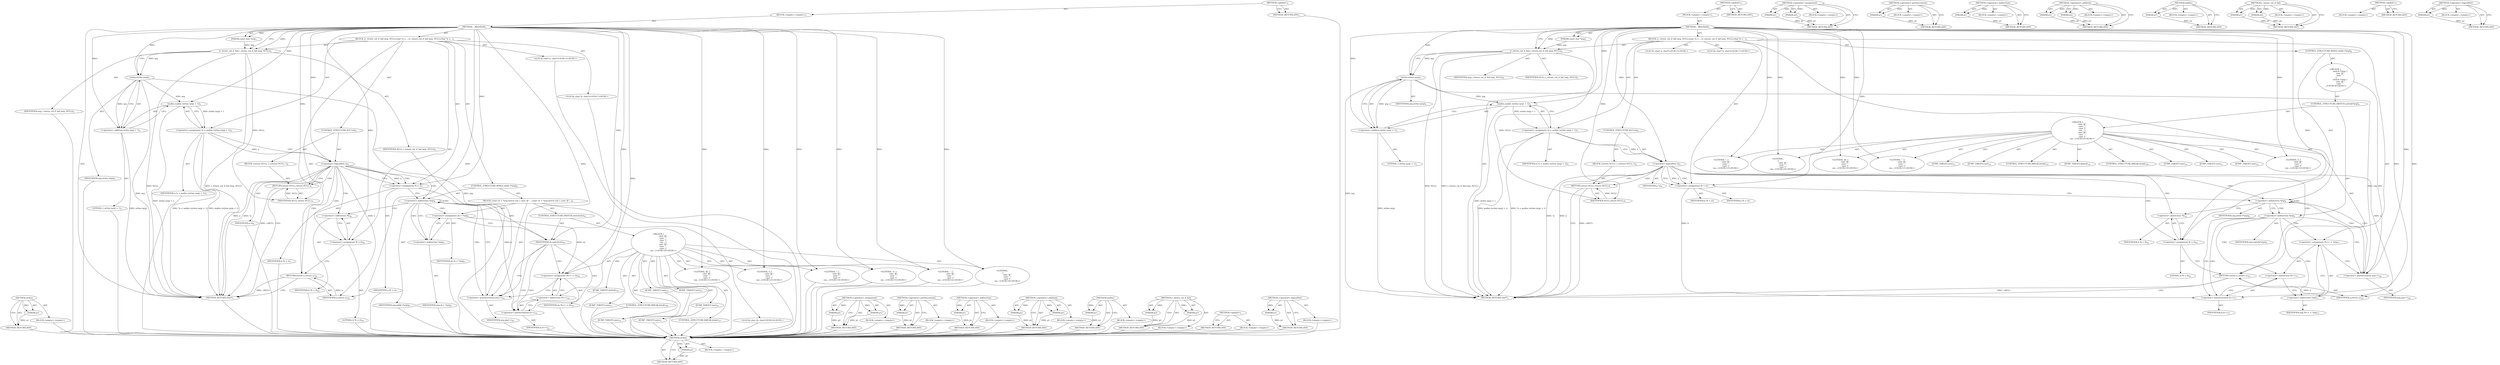 digraph "&lt;operator&gt;.logicalNot" {
vulnerable_107 [label=<(METHOD,strlen)>];
vulnerable_108 [label=<(PARAM,p1)>];
vulnerable_109 [label=<(BLOCK,&lt;empty&gt;,&lt;empty&gt;)>];
vulnerable_110 [label=<(METHOD_RETURN,ANY)>];
vulnerable_6 [label=<(METHOD,&lt;global&gt;)<SUB>1</SUB>>];
vulnerable_7 [label=<(BLOCK,&lt;empty&gt;,&lt;empty&gt;)<SUB>1</SUB>>];
vulnerable_8 [label=<(METHOD,__filterShell)<SUB>1</SUB>>];
vulnerable_9 [label=<(PARAM,const char *arg)<SUB>1</SUB>>];
vulnerable_10 [label=<(BLOCK,{
	r_return_val_if_fail (arg, NULL);
	char *a =...,{
	r_return_val_if_fail (arg, NULL);
	char *a =...)<SUB>1</SUB>>];
vulnerable_11 [label=<(r_return_val_if_fail,r_return_val_if_fail (arg, NULL))<SUB>2</SUB>>];
vulnerable_12 [label=<(IDENTIFIER,arg,r_return_val_if_fail (arg, NULL))<SUB>2</SUB>>];
vulnerable_13 [label=<(IDENTIFIER,NULL,r_return_val_if_fail (arg, NULL))<SUB>2</SUB>>];
vulnerable_14 [label="<(LOCAL,char* a: char*)<SUB>3</SUB>>"];
vulnerable_15 [label=<(&lt;operator&gt;.assignment,*a = malloc (strlen (arg) + 1))<SUB>3</SUB>>];
vulnerable_16 [label=<(IDENTIFIER,a,*a = malloc (strlen (arg) + 1))<SUB>3</SUB>>];
vulnerable_17 [label=<(malloc,malloc (strlen (arg) + 1))<SUB>3</SUB>>];
vulnerable_18 [label=<(&lt;operator&gt;.addition,strlen (arg) + 1)<SUB>3</SUB>>];
vulnerable_19 [label=<(strlen,strlen (arg))<SUB>3</SUB>>];
vulnerable_20 [label=<(IDENTIFIER,arg,strlen (arg))<SUB>3</SUB>>];
vulnerable_21 [label=<(LITERAL,1,strlen (arg) + 1)<SUB>3</SUB>>];
vulnerable_22 [label=<(CONTROL_STRUCTURE,IF,if (!a))<SUB>4</SUB>>];
vulnerable_23 [label=<(&lt;operator&gt;.logicalNot,!a)<SUB>4</SUB>>];
vulnerable_24 [label=<(IDENTIFIER,a,!a)<SUB>4</SUB>>];
vulnerable_25 [label=<(BLOCK,{
		return NULL;
 	},{
		return NULL;
 	})<SUB>4</SUB>>];
vulnerable_26 [label=<(RETURN,return NULL;,return NULL;)<SUB>5</SUB>>];
vulnerable_27 [label=<(IDENTIFIER,NULL,return NULL;)<SUB>5</SUB>>];
vulnerable_28 [label="<(LOCAL,char* b: char*)<SUB>7</SUB>>"];
vulnerable_29 [label=<(&lt;operator&gt;.assignment,*b = a)<SUB>7</SUB>>];
vulnerable_30 [label=<(IDENTIFIER,b,*b = a)<SUB>7</SUB>>];
vulnerable_31 [label=<(IDENTIFIER,a,*b = a)<SUB>7</SUB>>];
vulnerable_32 [label=<(CONTROL_STRUCTURE,WHILE,while (*arg))<SUB>8</SUB>>];
vulnerable_33 [label=<(&lt;operator&gt;.indirection,*arg)<SUB>8</SUB>>];
vulnerable_34 [label=<(IDENTIFIER,arg,while (*arg))<SUB>8</SUB>>];
vulnerable_35 [label="<(BLOCK,{
		switch (*arg) {
 		case '@':
 		case '`':
 ...,{
		switch (*arg) {
 		case '@':
 		case '`':
 ...)<SUB>8</SUB>>"];
vulnerable_36 [label=<(CONTROL_STRUCTURE,SWITCH,switch(*arg))<SUB>9</SUB>>];
vulnerable_37 [label=<(&lt;operator&gt;.indirection,*arg)<SUB>9</SUB>>];
vulnerable_38 [label=<(IDENTIFIER,arg,switch(*arg))<SUB>9</SUB>>];
vulnerable_39 [label="<(BLOCK,{
 		case '@':
 		case '`':
 		case '|':
 		cas...,{
 		case '@':
 		case '`':
 		case '|':
 		cas...)<SUB>9</SUB>>"];
vulnerable_40 [label=<(JUMP_TARGET,case)<SUB>10</SUB>>];
vulnerable_41 [label="<(LITERAL,'@',{
 		case '@':
 		case '`':
 		case '|':
 		cas...)<SUB>10</SUB>>"];
vulnerable_42 [label=<(JUMP_TARGET,case)<SUB>11</SUB>>];
vulnerable_43 [label="<(LITERAL,'`',{
 		case '@':
 		case '`':
 		case '|':
 		cas...)<SUB>11</SUB>>"];
vulnerable_44 [label=<(JUMP_TARGET,case)<SUB>12</SUB>>];
vulnerable_45 [label="<(LITERAL,'|',{
 		case '@':
 		case '`':
 		case '|':
 		cas...)<SUB>12</SUB>>"];
vulnerable_46 [label=<(JUMP_TARGET,case)<SUB>13</SUB>>];
vulnerable_47 [label="<(LITERAL,';',{
 		case '@':
 		case '`':
 		case '|':
 		cas...)<SUB>13</SUB>>"];
vulnerable_48 [label=<(JUMP_TARGET,case)<SUB>14</SUB>>];
vulnerable_49 [label="<(LITERAL,'\n',{
 		case '@':
 		case '`':
 		case '|':
 		cas...)<SUB>14</SUB>>"];
vulnerable_50 [label=<(CONTROL_STRUCTURE,BREAK,break;)<SUB>15</SUB>>];
vulnerable_51 [label=<(JUMP_TARGET,default)<SUB>16</SUB>>];
vulnerable_52 [label=<(&lt;operator&gt;.assignment,*b++ = *arg)<SUB>17</SUB>>];
vulnerable_53 [label=<(&lt;operator&gt;.indirection,*b++)<SUB>17</SUB>>];
vulnerable_54 [label=<(&lt;operator&gt;.postIncrement,b++)<SUB>17</SUB>>];
vulnerable_55 [label=<(IDENTIFIER,b,b++)<SUB>17</SUB>>];
vulnerable_56 [label=<(&lt;operator&gt;.indirection,*arg)<SUB>17</SUB>>];
vulnerable_57 [label=<(IDENTIFIER,arg,*b++ = *arg)<SUB>17</SUB>>];
vulnerable_58 [label=<(CONTROL_STRUCTURE,BREAK,break;)<SUB>18</SUB>>];
vulnerable_59 [label=<(&lt;operator&gt;.postIncrement,arg++)<SUB>20</SUB>>];
vulnerable_60 [label=<(IDENTIFIER,arg,arg++)<SUB>20</SUB>>];
vulnerable_61 [label=<(&lt;operator&gt;.assignment,*b = 0)<SUB>22</SUB>>];
vulnerable_62 [label=<(&lt;operator&gt;.indirection,*b)<SUB>22</SUB>>];
vulnerable_63 [label=<(IDENTIFIER,b,*b = 0)<SUB>22</SUB>>];
vulnerable_64 [label=<(LITERAL,0,*b = 0)<SUB>22</SUB>>];
vulnerable_65 [label=<(RETURN,return a;,return a;)<SUB>23</SUB>>];
vulnerable_66 [label=<(IDENTIFIER,a,return a;)<SUB>23</SUB>>];
vulnerable_67 [label=<(METHOD_RETURN,char*)<SUB>1</SUB>>];
vulnerable_69 [label=<(METHOD_RETURN,ANY)<SUB>1</SUB>>];
vulnerable_93 [label=<(METHOD,&lt;operator&gt;.assignment)>];
vulnerable_94 [label=<(PARAM,p1)>];
vulnerable_95 [label=<(PARAM,p2)>];
vulnerable_96 [label=<(BLOCK,&lt;empty&gt;,&lt;empty&gt;)>];
vulnerable_97 [label=<(METHOD_RETURN,ANY)>];
vulnerable_119 [label=<(METHOD,&lt;operator&gt;.postIncrement)>];
vulnerable_120 [label=<(PARAM,p1)>];
vulnerable_121 [label=<(BLOCK,&lt;empty&gt;,&lt;empty&gt;)>];
vulnerable_122 [label=<(METHOD_RETURN,ANY)>];
vulnerable_115 [label=<(METHOD,&lt;operator&gt;.indirection)>];
vulnerable_116 [label=<(PARAM,p1)>];
vulnerable_117 [label=<(BLOCK,&lt;empty&gt;,&lt;empty&gt;)>];
vulnerable_118 [label=<(METHOD_RETURN,ANY)>];
vulnerable_102 [label=<(METHOD,&lt;operator&gt;.addition)>];
vulnerable_103 [label=<(PARAM,p1)>];
vulnerable_104 [label=<(PARAM,p2)>];
vulnerable_105 [label=<(BLOCK,&lt;empty&gt;,&lt;empty&gt;)>];
vulnerable_106 [label=<(METHOD_RETURN,ANY)>];
vulnerable_98 [label=<(METHOD,malloc)>];
vulnerable_99 [label=<(PARAM,p1)>];
vulnerable_100 [label=<(BLOCK,&lt;empty&gt;,&lt;empty&gt;)>];
vulnerable_101 [label=<(METHOD_RETURN,ANY)>];
vulnerable_88 [label=<(METHOD,r_return_val_if_fail)>];
vulnerable_89 [label=<(PARAM,p1)>];
vulnerable_90 [label=<(PARAM,p2)>];
vulnerable_91 [label=<(BLOCK,&lt;empty&gt;,&lt;empty&gt;)>];
vulnerable_92 [label=<(METHOD_RETURN,ANY)>];
vulnerable_82 [label=<(METHOD,&lt;global&gt;)<SUB>1</SUB>>];
vulnerable_83 [label=<(BLOCK,&lt;empty&gt;,&lt;empty&gt;)>];
vulnerable_84 [label=<(METHOD_RETURN,ANY)>];
vulnerable_111 [label=<(METHOD,&lt;operator&gt;.logicalNot)>];
vulnerable_112 [label=<(PARAM,p1)>];
vulnerable_113 [label=<(BLOCK,&lt;empty&gt;,&lt;empty&gt;)>];
vulnerable_114 [label=<(METHOD_RETURN,ANY)>];
fixed_112 [label=<(METHOD,strlen)>];
fixed_113 [label=<(PARAM,p1)>];
fixed_114 [label=<(BLOCK,&lt;empty&gt;,&lt;empty&gt;)>];
fixed_115 [label=<(METHOD_RETURN,ANY)>];
fixed_6 [label=<(METHOD,&lt;global&gt;)<SUB>1</SUB>>];
fixed_7 [label=<(BLOCK,&lt;empty&gt;,&lt;empty&gt;)<SUB>1</SUB>>];
fixed_8 [label=<(METHOD,__filterShell)<SUB>1</SUB>>];
fixed_9 [label=<(PARAM,const char *arg)<SUB>1</SUB>>];
fixed_10 [label=<(BLOCK,{
	r_return_val_if_fail (arg, NULL);
	char *a =...,{
	r_return_val_if_fail (arg, NULL);
	char *a =...)<SUB>1</SUB>>];
fixed_11 [label=<(r_return_val_if_fail,r_return_val_if_fail (arg, NULL))<SUB>2</SUB>>];
fixed_12 [label=<(IDENTIFIER,arg,r_return_val_if_fail (arg, NULL))<SUB>2</SUB>>];
fixed_13 [label=<(IDENTIFIER,NULL,r_return_val_if_fail (arg, NULL))<SUB>2</SUB>>];
fixed_14 [label="<(LOCAL,char* a: char*)<SUB>3</SUB>>"];
fixed_15 [label=<(&lt;operator&gt;.assignment,*a = malloc (strlen (arg) + 1))<SUB>3</SUB>>];
fixed_16 [label=<(IDENTIFIER,a,*a = malloc (strlen (arg) + 1))<SUB>3</SUB>>];
fixed_17 [label=<(malloc,malloc (strlen (arg) + 1))<SUB>3</SUB>>];
fixed_18 [label=<(&lt;operator&gt;.addition,strlen (arg) + 1)<SUB>3</SUB>>];
fixed_19 [label=<(strlen,strlen (arg))<SUB>3</SUB>>];
fixed_20 [label=<(IDENTIFIER,arg,strlen (arg))<SUB>3</SUB>>];
fixed_21 [label=<(LITERAL,1,strlen (arg) + 1)<SUB>3</SUB>>];
fixed_22 [label=<(CONTROL_STRUCTURE,IF,if (!a))<SUB>4</SUB>>];
fixed_23 [label=<(&lt;operator&gt;.logicalNot,!a)<SUB>4</SUB>>];
fixed_24 [label=<(IDENTIFIER,a,!a)<SUB>4</SUB>>];
fixed_25 [label=<(BLOCK,{
		return NULL;
 	},{
		return NULL;
 	})<SUB>4</SUB>>];
fixed_26 [label=<(RETURN,return NULL;,return NULL;)<SUB>5</SUB>>];
fixed_27 [label=<(IDENTIFIER,NULL,return NULL;)<SUB>5</SUB>>];
fixed_28 [label="<(LOCAL,char* b: char*)<SUB>7</SUB>>"];
fixed_29 [label=<(&lt;operator&gt;.assignment,*b = a)<SUB>7</SUB>>];
fixed_30 [label=<(IDENTIFIER,b,*b = a)<SUB>7</SUB>>];
fixed_31 [label=<(IDENTIFIER,a,*b = a)<SUB>7</SUB>>];
fixed_32 [label=<(CONTROL_STRUCTURE,WHILE,while (*arg))<SUB>8</SUB>>];
fixed_33 [label=<(&lt;operator&gt;.indirection,*arg)<SUB>8</SUB>>];
fixed_34 [label=<(IDENTIFIER,arg,while (*arg))<SUB>8</SUB>>];
fixed_35 [label=<(BLOCK,{
		char ch = *arg;
		switch (ch) {
 		case '@'...,{
		char ch = *arg;
		switch (ch) {
 		case '@'...)<SUB>8</SUB>>];
fixed_36 [label="<(LOCAL,char ch: char)<SUB>9</SUB>>"];
fixed_37 [label=<(&lt;operator&gt;.assignment,ch = *arg)<SUB>9</SUB>>];
fixed_38 [label=<(IDENTIFIER,ch,ch = *arg)<SUB>9</SUB>>];
fixed_39 [label=<(&lt;operator&gt;.indirection,*arg)<SUB>9</SUB>>];
fixed_40 [label=<(IDENTIFIER,arg,ch = *arg)<SUB>9</SUB>>];
fixed_41 [label=<(CONTROL_STRUCTURE,SWITCH,switch(ch))<SUB>10</SUB>>];
fixed_42 [label=<(IDENTIFIER,ch,switch(ch))<SUB>10</SUB>>];
fixed_43 [label="<(BLOCK,{
 		case '@':
 		case '`':
 		case '|':
 		cas...,{
 		case '@':
 		case '`':
 		case '|':
 		cas...)<SUB>10</SUB>>"];
fixed_44 [label=<(JUMP_TARGET,case)<SUB>11</SUB>>];
fixed_45 [label="<(LITERAL,'@',{
 		case '@':
 		case '`':
 		case '|':
 		cas...)<SUB>11</SUB>>"];
fixed_46 [label=<(JUMP_TARGET,case)<SUB>12</SUB>>];
fixed_47 [label="<(LITERAL,'`',{
 		case '@':
 		case '`':
 		case '|':
 		cas...)<SUB>12</SUB>>"];
fixed_48 [label=<(JUMP_TARGET,case)<SUB>13</SUB>>];
fixed_49 [label="<(LITERAL,'|',{
 		case '@':
 		case '`':
 		case '|':
 		cas...)<SUB>13</SUB>>"];
fixed_50 [label=<(JUMP_TARGET,case)<SUB>14</SUB>>];
fixed_51 [label="<(LITERAL,';',{
 		case '@':
 		case '`':
 		case '|':
 		cas...)<SUB>14</SUB>>"];
fixed_52 [label=<(JUMP_TARGET,case)<SUB>15</SUB>>];
fixed_53 [label="<(LITERAL,'=',{
 		case '@':
 		case '`':
 		case '|':
 		cas...)<SUB>15</SUB>>"];
fixed_54 [label=<(JUMP_TARGET,case)<SUB>16</SUB>>];
fixed_55 [label="<(LITERAL,'\n',{
 		case '@':
 		case '`':
 		case '|':
 		cas...)<SUB>16</SUB>>"];
fixed_56 [label=<(CONTROL_STRUCTURE,BREAK,break;)<SUB>17</SUB>>];
fixed_57 [label=<(JUMP_TARGET,default)<SUB>18</SUB>>];
fixed_58 [label=<(&lt;operator&gt;.assignment,*b++ = ch)<SUB>19</SUB>>];
fixed_59 [label=<(&lt;operator&gt;.indirection,*b++)<SUB>19</SUB>>];
fixed_60 [label=<(&lt;operator&gt;.postIncrement,b++)<SUB>19</SUB>>];
fixed_61 [label=<(IDENTIFIER,b,b++)<SUB>19</SUB>>];
fixed_62 [label=<(IDENTIFIER,ch,*b++ = ch)<SUB>19</SUB>>];
fixed_63 [label=<(CONTROL_STRUCTURE,BREAK,break;)<SUB>20</SUB>>];
fixed_64 [label=<(&lt;operator&gt;.postIncrement,arg++)<SUB>22</SUB>>];
fixed_65 [label=<(IDENTIFIER,arg,arg++)<SUB>22</SUB>>];
fixed_66 [label=<(&lt;operator&gt;.assignment,*b = 0)<SUB>24</SUB>>];
fixed_67 [label=<(&lt;operator&gt;.indirection,*b)<SUB>24</SUB>>];
fixed_68 [label=<(IDENTIFIER,b,*b = 0)<SUB>24</SUB>>];
fixed_69 [label=<(LITERAL,0,*b = 0)<SUB>24</SUB>>];
fixed_70 [label=<(RETURN,return a;,return a;)<SUB>25</SUB>>];
fixed_71 [label=<(IDENTIFIER,a,return a;)<SUB>25</SUB>>];
fixed_72 [label=<(METHOD_RETURN,char*)<SUB>1</SUB>>];
fixed_74 [label=<(METHOD_RETURN,ANY)<SUB>1</SUB>>];
fixed_98 [label=<(METHOD,&lt;operator&gt;.assignment)>];
fixed_99 [label=<(PARAM,p1)>];
fixed_100 [label=<(PARAM,p2)>];
fixed_101 [label=<(BLOCK,&lt;empty&gt;,&lt;empty&gt;)>];
fixed_102 [label=<(METHOD_RETURN,ANY)>];
fixed_124 [label=<(METHOD,&lt;operator&gt;.postIncrement)>];
fixed_125 [label=<(PARAM,p1)>];
fixed_126 [label=<(BLOCK,&lt;empty&gt;,&lt;empty&gt;)>];
fixed_127 [label=<(METHOD_RETURN,ANY)>];
fixed_120 [label=<(METHOD,&lt;operator&gt;.indirection)>];
fixed_121 [label=<(PARAM,p1)>];
fixed_122 [label=<(BLOCK,&lt;empty&gt;,&lt;empty&gt;)>];
fixed_123 [label=<(METHOD_RETURN,ANY)>];
fixed_107 [label=<(METHOD,&lt;operator&gt;.addition)>];
fixed_108 [label=<(PARAM,p1)>];
fixed_109 [label=<(PARAM,p2)>];
fixed_110 [label=<(BLOCK,&lt;empty&gt;,&lt;empty&gt;)>];
fixed_111 [label=<(METHOD_RETURN,ANY)>];
fixed_103 [label=<(METHOD,malloc)>];
fixed_104 [label=<(PARAM,p1)>];
fixed_105 [label=<(BLOCK,&lt;empty&gt;,&lt;empty&gt;)>];
fixed_106 [label=<(METHOD_RETURN,ANY)>];
fixed_93 [label=<(METHOD,r_return_val_if_fail)>];
fixed_94 [label=<(PARAM,p1)>];
fixed_95 [label=<(PARAM,p2)>];
fixed_96 [label=<(BLOCK,&lt;empty&gt;,&lt;empty&gt;)>];
fixed_97 [label=<(METHOD_RETURN,ANY)>];
fixed_87 [label=<(METHOD,&lt;global&gt;)<SUB>1</SUB>>];
fixed_88 [label=<(BLOCK,&lt;empty&gt;,&lt;empty&gt;)>];
fixed_89 [label=<(METHOD_RETURN,ANY)>];
fixed_116 [label=<(METHOD,&lt;operator&gt;.logicalNot)>];
fixed_117 [label=<(PARAM,p1)>];
fixed_118 [label=<(BLOCK,&lt;empty&gt;,&lt;empty&gt;)>];
fixed_119 [label=<(METHOD_RETURN,ANY)>];
vulnerable_107 -> vulnerable_108  [key=0, label="AST: "];
vulnerable_107 -> vulnerable_108  [key=1, label="DDG: "];
vulnerable_107 -> vulnerable_109  [key=0, label="AST: "];
vulnerable_107 -> vulnerable_110  [key=0, label="AST: "];
vulnerable_107 -> vulnerable_110  [key=1, label="CFG: "];
vulnerable_108 -> vulnerable_110  [key=0, label="DDG: p1"];
vulnerable_6 -> vulnerable_7  [key=0, label="AST: "];
vulnerable_6 -> vulnerable_69  [key=0, label="AST: "];
vulnerable_6 -> vulnerable_69  [key=1, label="CFG: "];
vulnerable_7 -> vulnerable_8  [key=0, label="AST: "];
vulnerable_8 -> vulnerable_9  [key=0, label="AST: "];
vulnerable_8 -> vulnerable_9  [key=1, label="DDG: "];
vulnerable_8 -> vulnerable_10  [key=0, label="AST: "];
vulnerable_8 -> vulnerable_67  [key=0, label="AST: "];
vulnerable_8 -> vulnerable_11  [key=0, label="CFG: "];
vulnerable_8 -> vulnerable_11  [key=1, label="DDG: "];
vulnerable_8 -> vulnerable_29  [key=0, label="DDG: "];
vulnerable_8 -> vulnerable_61  [key=0, label="DDG: "];
vulnerable_8 -> vulnerable_66  [key=0, label="DDG: "];
vulnerable_8 -> vulnerable_17  [key=0, label="DDG: "];
vulnerable_8 -> vulnerable_23  [key=0, label="DDG: "];
vulnerable_8 -> vulnerable_18  [key=0, label="DDG: "];
vulnerable_8 -> vulnerable_27  [key=0, label="DDG: "];
vulnerable_8 -> vulnerable_59  [key=0, label="DDG: "];
vulnerable_8 -> vulnerable_19  [key=0, label="DDG: "];
vulnerable_8 -> vulnerable_41  [key=0, label="DDG: "];
vulnerable_8 -> vulnerable_43  [key=0, label="DDG: "];
vulnerable_8 -> vulnerable_45  [key=0, label="DDG: "];
vulnerable_8 -> vulnerable_47  [key=0, label="DDG: "];
vulnerable_8 -> vulnerable_49  [key=0, label="DDG: "];
vulnerable_8 -> vulnerable_54  [key=0, label="DDG: "];
vulnerable_9 -> vulnerable_11  [key=0, label="DDG: arg"];
vulnerable_10 -> vulnerable_11  [key=0, label="AST: "];
vulnerable_10 -> vulnerable_14  [key=0, label="AST: "];
vulnerable_10 -> vulnerable_15  [key=0, label="AST: "];
vulnerable_10 -> vulnerable_22  [key=0, label="AST: "];
vulnerable_10 -> vulnerable_28  [key=0, label="AST: "];
vulnerable_10 -> vulnerable_29  [key=0, label="AST: "];
vulnerable_10 -> vulnerable_32  [key=0, label="AST: "];
vulnerable_10 -> vulnerable_61  [key=0, label="AST: "];
vulnerable_10 -> vulnerable_65  [key=0, label="AST: "];
vulnerable_11 -> vulnerable_12  [key=0, label="AST: "];
vulnerable_11 -> vulnerable_13  [key=0, label="AST: "];
vulnerable_11 -> vulnerable_19  [key=0, label="CFG: "];
vulnerable_11 -> vulnerable_19  [key=1, label="DDG: arg"];
vulnerable_11 -> vulnerable_67  [key=0, label="DDG: NULL"];
vulnerable_11 -> vulnerable_67  [key=1, label="DDG: r_return_val_if_fail (arg, NULL)"];
vulnerable_11 -> vulnerable_27  [key=0, label="DDG: NULL"];
vulnerable_15 -> vulnerable_16  [key=0, label="AST: "];
vulnerable_15 -> vulnerable_17  [key=0, label="AST: "];
vulnerable_15 -> vulnerable_23  [key=0, label="CFG: "];
vulnerable_15 -> vulnerable_23  [key=1, label="DDG: a"];
vulnerable_15 -> vulnerable_67  [key=0, label="DDG: malloc (strlen (arg) + 1)"];
vulnerable_15 -> vulnerable_67  [key=1, label="DDG: *a = malloc (strlen (arg) + 1)"];
vulnerable_17 -> vulnerable_18  [key=0, label="AST: "];
vulnerable_17 -> vulnerable_15  [key=0, label="CFG: "];
vulnerable_17 -> vulnerable_15  [key=1, label="DDG: strlen (arg) + 1"];
vulnerable_17 -> vulnerable_67  [key=0, label="DDG: strlen (arg) + 1"];
vulnerable_18 -> vulnerable_19  [key=0, label="AST: "];
vulnerable_18 -> vulnerable_21  [key=0, label="AST: "];
vulnerable_18 -> vulnerable_17  [key=0, label="CFG: "];
vulnerable_18 -> vulnerable_67  [key=0, label="DDG: strlen (arg)"];
vulnerable_19 -> vulnerable_20  [key=0, label="AST: "];
vulnerable_19 -> vulnerable_18  [key=0, label="CFG: "];
vulnerable_19 -> vulnerable_18  [key=1, label="DDG: arg"];
vulnerable_19 -> vulnerable_67  [key=0, label="DDG: arg"];
vulnerable_19 -> vulnerable_17  [key=0, label="DDG: arg"];
vulnerable_19 -> vulnerable_59  [key=0, label="DDG: arg"];
vulnerable_22 -> vulnerable_23  [key=0, label="AST: "];
vulnerable_22 -> vulnerable_25  [key=0, label="AST: "];
vulnerable_23 -> vulnerable_24  [key=0, label="AST: "];
vulnerable_23 -> vulnerable_26  [key=0, label="CFG: "];
vulnerable_23 -> vulnerable_26  [key=1, label="CDG: "];
vulnerable_23 -> vulnerable_29  [key=0, label="CFG: "];
vulnerable_23 -> vulnerable_29  [key=1, label="DDG: a"];
vulnerable_23 -> vulnerable_29  [key=2, label="CDG: "];
vulnerable_23 -> vulnerable_67  [key=0, label="DDG: a"];
vulnerable_23 -> vulnerable_67  [key=1, label="DDG: !a"];
vulnerable_23 -> vulnerable_66  [key=0, label="DDG: a"];
vulnerable_23 -> vulnerable_33  [key=0, label="CDG: "];
vulnerable_23 -> vulnerable_61  [key=0, label="CDG: "];
vulnerable_23 -> vulnerable_65  [key=0, label="CDG: "];
vulnerable_23 -> vulnerable_62  [key=0, label="CDG: "];
vulnerable_25 -> vulnerable_26  [key=0, label="AST: "];
vulnerable_26 -> vulnerable_27  [key=0, label="AST: "];
vulnerable_26 -> vulnerable_67  [key=0, label="CFG: "];
vulnerable_26 -> vulnerable_67  [key=1, label="DDG: &lt;RET&gt;"];
vulnerable_27 -> vulnerable_26  [key=0, label="DDG: NULL"];
vulnerable_29 -> vulnerable_30  [key=0, label="AST: "];
vulnerable_29 -> vulnerable_31  [key=0, label="AST: "];
vulnerable_29 -> vulnerable_33  [key=0, label="CFG: "];
vulnerable_29 -> vulnerable_54  [key=0, label="DDG: b"];
vulnerable_32 -> vulnerable_33  [key=0, label="AST: "];
vulnerable_32 -> vulnerable_35  [key=0, label="AST: "];
vulnerable_33 -> vulnerable_34  [key=0, label="AST: "];
vulnerable_33 -> vulnerable_37  [key=0, label="CFG: "];
vulnerable_33 -> vulnerable_37  [key=1, label="CDG: "];
vulnerable_33 -> vulnerable_62  [key=0, label="CFG: "];
vulnerable_33 -> vulnerable_33  [key=0, label="CDG: "];
vulnerable_33 -> vulnerable_59  [key=0, label="CDG: "];
vulnerable_35 -> vulnerable_36  [key=0, label="AST: "];
vulnerable_35 -> vulnerable_59  [key=0, label="AST: "];
vulnerable_36 -> vulnerable_37  [key=0, label="AST: "];
vulnerable_36 -> vulnerable_39  [key=0, label="AST: "];
vulnerable_37 -> vulnerable_38  [key=0, label="AST: "];
vulnerable_37 -> vulnerable_59  [key=0, label="CFG: "];
vulnerable_37 -> vulnerable_54  [key=0, label="CFG: "];
vulnerable_37 -> vulnerable_54  [key=1, label="CDG: "];
vulnerable_37 -> vulnerable_52  [key=0, label="CDG: "];
vulnerable_37 -> vulnerable_53  [key=0, label="CDG: "];
vulnerable_37 -> vulnerable_56  [key=0, label="CDG: "];
vulnerable_39 -> vulnerable_40  [key=0, label="AST: "];
vulnerable_39 -> vulnerable_41  [key=0, label="AST: "];
vulnerable_39 -> vulnerable_42  [key=0, label="AST: "];
vulnerable_39 -> vulnerable_43  [key=0, label="AST: "];
vulnerable_39 -> vulnerable_44  [key=0, label="AST: "];
vulnerable_39 -> vulnerable_45  [key=0, label="AST: "];
vulnerable_39 -> vulnerable_46  [key=0, label="AST: "];
vulnerable_39 -> vulnerable_47  [key=0, label="AST: "];
vulnerable_39 -> vulnerable_48  [key=0, label="AST: "];
vulnerable_39 -> vulnerable_49  [key=0, label="AST: "];
vulnerable_39 -> vulnerable_50  [key=0, label="AST: "];
vulnerable_39 -> vulnerable_51  [key=0, label="AST: "];
vulnerable_39 -> vulnerable_52  [key=0, label="AST: "];
vulnerable_39 -> vulnerable_58  [key=0, label="AST: "];
vulnerable_52 -> vulnerable_53  [key=0, label="AST: "];
vulnerable_52 -> vulnerable_56  [key=0, label="AST: "];
vulnerable_52 -> vulnerable_59  [key=0, label="CFG: "];
vulnerable_53 -> vulnerable_54  [key=0, label="AST: "];
vulnerable_53 -> vulnerable_56  [key=0, label="CFG: "];
vulnerable_54 -> vulnerable_55  [key=0, label="AST: "];
vulnerable_54 -> vulnerable_53  [key=0, label="CFG: "];
vulnerable_56 -> vulnerable_57  [key=0, label="AST: "];
vulnerable_56 -> vulnerable_52  [key=0, label="CFG: "];
vulnerable_59 -> vulnerable_60  [key=0, label="AST: "];
vulnerable_59 -> vulnerable_33  [key=0, label="CFG: "];
vulnerable_61 -> vulnerable_62  [key=0, label="AST: "];
vulnerable_61 -> vulnerable_64  [key=0, label="AST: "];
vulnerable_61 -> vulnerable_65  [key=0, label="CFG: "];
vulnerable_62 -> vulnerable_63  [key=0, label="AST: "];
vulnerable_62 -> vulnerable_61  [key=0, label="CFG: "];
vulnerable_65 -> vulnerable_66  [key=0, label="AST: "];
vulnerable_65 -> vulnerable_67  [key=0, label="CFG: "];
vulnerable_65 -> vulnerable_67  [key=1, label="DDG: &lt;RET&gt;"];
vulnerable_66 -> vulnerable_65  [key=0, label="DDG: a"];
vulnerable_93 -> vulnerable_94  [key=0, label="AST: "];
vulnerable_93 -> vulnerable_94  [key=1, label="DDG: "];
vulnerable_93 -> vulnerable_96  [key=0, label="AST: "];
vulnerable_93 -> vulnerable_95  [key=0, label="AST: "];
vulnerable_93 -> vulnerable_95  [key=1, label="DDG: "];
vulnerable_93 -> vulnerable_97  [key=0, label="AST: "];
vulnerable_93 -> vulnerable_97  [key=1, label="CFG: "];
vulnerable_94 -> vulnerable_97  [key=0, label="DDG: p1"];
vulnerable_95 -> vulnerable_97  [key=0, label="DDG: p2"];
vulnerable_119 -> vulnerable_120  [key=0, label="AST: "];
vulnerable_119 -> vulnerable_120  [key=1, label="DDG: "];
vulnerable_119 -> vulnerable_121  [key=0, label="AST: "];
vulnerable_119 -> vulnerable_122  [key=0, label="AST: "];
vulnerable_119 -> vulnerable_122  [key=1, label="CFG: "];
vulnerable_120 -> vulnerable_122  [key=0, label="DDG: p1"];
vulnerable_115 -> vulnerable_116  [key=0, label="AST: "];
vulnerable_115 -> vulnerable_116  [key=1, label="DDG: "];
vulnerable_115 -> vulnerable_117  [key=0, label="AST: "];
vulnerable_115 -> vulnerable_118  [key=0, label="AST: "];
vulnerable_115 -> vulnerable_118  [key=1, label="CFG: "];
vulnerable_116 -> vulnerable_118  [key=0, label="DDG: p1"];
vulnerable_102 -> vulnerable_103  [key=0, label="AST: "];
vulnerable_102 -> vulnerable_103  [key=1, label="DDG: "];
vulnerable_102 -> vulnerable_105  [key=0, label="AST: "];
vulnerable_102 -> vulnerable_104  [key=0, label="AST: "];
vulnerable_102 -> vulnerable_104  [key=1, label="DDG: "];
vulnerable_102 -> vulnerable_106  [key=0, label="AST: "];
vulnerable_102 -> vulnerable_106  [key=1, label="CFG: "];
vulnerable_103 -> vulnerable_106  [key=0, label="DDG: p1"];
vulnerable_104 -> vulnerable_106  [key=0, label="DDG: p2"];
vulnerable_98 -> vulnerable_99  [key=0, label="AST: "];
vulnerable_98 -> vulnerable_99  [key=1, label="DDG: "];
vulnerable_98 -> vulnerable_100  [key=0, label="AST: "];
vulnerable_98 -> vulnerable_101  [key=0, label="AST: "];
vulnerable_98 -> vulnerable_101  [key=1, label="CFG: "];
vulnerable_99 -> vulnerable_101  [key=0, label="DDG: p1"];
vulnerable_88 -> vulnerable_89  [key=0, label="AST: "];
vulnerable_88 -> vulnerable_89  [key=1, label="DDG: "];
vulnerable_88 -> vulnerable_91  [key=0, label="AST: "];
vulnerable_88 -> vulnerable_90  [key=0, label="AST: "];
vulnerable_88 -> vulnerable_90  [key=1, label="DDG: "];
vulnerable_88 -> vulnerable_92  [key=0, label="AST: "];
vulnerable_88 -> vulnerable_92  [key=1, label="CFG: "];
vulnerable_89 -> vulnerable_92  [key=0, label="DDG: p1"];
vulnerable_90 -> vulnerable_92  [key=0, label="DDG: p2"];
vulnerable_82 -> vulnerable_83  [key=0, label="AST: "];
vulnerable_82 -> vulnerable_84  [key=0, label="AST: "];
vulnerable_82 -> vulnerable_84  [key=1, label="CFG: "];
vulnerable_111 -> vulnerable_112  [key=0, label="AST: "];
vulnerable_111 -> vulnerable_112  [key=1, label="DDG: "];
vulnerable_111 -> vulnerable_113  [key=0, label="AST: "];
vulnerable_111 -> vulnerable_114  [key=0, label="AST: "];
vulnerable_111 -> vulnerable_114  [key=1, label="CFG: "];
vulnerable_112 -> vulnerable_114  [key=0, label="DDG: p1"];
fixed_112 -> fixed_113  [key=0, label="AST: "];
fixed_112 -> fixed_113  [key=1, label="DDG: "];
fixed_112 -> fixed_114  [key=0, label="AST: "];
fixed_112 -> fixed_115  [key=0, label="AST: "];
fixed_112 -> fixed_115  [key=1, label="CFG: "];
fixed_113 -> fixed_115  [key=0, label="DDG: p1"];
fixed_114 -> vulnerable_107  [key=0];
fixed_115 -> vulnerable_107  [key=0];
fixed_6 -> fixed_7  [key=0, label="AST: "];
fixed_6 -> fixed_74  [key=0, label="AST: "];
fixed_6 -> fixed_74  [key=1, label="CFG: "];
fixed_7 -> fixed_8  [key=0, label="AST: "];
fixed_8 -> fixed_9  [key=0, label="AST: "];
fixed_8 -> fixed_9  [key=1, label="DDG: "];
fixed_8 -> fixed_10  [key=0, label="AST: "];
fixed_8 -> fixed_72  [key=0, label="AST: "];
fixed_8 -> fixed_11  [key=0, label="CFG: "];
fixed_8 -> fixed_11  [key=1, label="DDG: "];
fixed_8 -> fixed_29  [key=0, label="DDG: "];
fixed_8 -> fixed_66  [key=0, label="DDG: "];
fixed_8 -> fixed_71  [key=0, label="DDG: "];
fixed_8 -> fixed_17  [key=0, label="DDG: "];
fixed_8 -> fixed_23  [key=0, label="DDG: "];
fixed_8 -> fixed_18  [key=0, label="DDG: "];
fixed_8 -> fixed_27  [key=0, label="DDG: "];
fixed_8 -> fixed_42  [key=0, label="DDG: "];
fixed_8 -> fixed_64  [key=0, label="DDG: "];
fixed_8 -> fixed_19  [key=0, label="DDG: "];
fixed_8 -> fixed_45  [key=0, label="DDG: "];
fixed_8 -> fixed_47  [key=0, label="DDG: "];
fixed_8 -> fixed_49  [key=0, label="DDG: "];
fixed_8 -> fixed_51  [key=0, label="DDG: "];
fixed_8 -> fixed_53  [key=0, label="DDG: "];
fixed_8 -> fixed_55  [key=0, label="DDG: "];
fixed_8 -> fixed_58  [key=0, label="DDG: "];
fixed_8 -> fixed_60  [key=0, label="DDG: "];
fixed_9 -> fixed_11  [key=0, label="DDG: arg"];
fixed_10 -> fixed_11  [key=0, label="AST: "];
fixed_10 -> fixed_14  [key=0, label="AST: "];
fixed_10 -> fixed_15  [key=0, label="AST: "];
fixed_10 -> fixed_22  [key=0, label="AST: "];
fixed_10 -> fixed_28  [key=0, label="AST: "];
fixed_10 -> fixed_29  [key=0, label="AST: "];
fixed_10 -> fixed_32  [key=0, label="AST: "];
fixed_10 -> fixed_66  [key=0, label="AST: "];
fixed_10 -> fixed_70  [key=0, label="AST: "];
fixed_11 -> fixed_12  [key=0, label="AST: "];
fixed_11 -> fixed_13  [key=0, label="AST: "];
fixed_11 -> fixed_19  [key=0, label="CFG: "];
fixed_11 -> fixed_19  [key=1, label="DDG: arg"];
fixed_11 -> fixed_72  [key=0, label="DDG: NULL"];
fixed_11 -> fixed_72  [key=1, label="DDG: r_return_val_if_fail (arg, NULL)"];
fixed_11 -> fixed_27  [key=0, label="DDG: NULL"];
fixed_12 -> vulnerable_107  [key=0];
fixed_13 -> vulnerable_107  [key=0];
fixed_14 -> vulnerable_107  [key=0];
fixed_15 -> fixed_16  [key=0, label="AST: "];
fixed_15 -> fixed_17  [key=0, label="AST: "];
fixed_15 -> fixed_23  [key=0, label="CFG: "];
fixed_15 -> fixed_23  [key=1, label="DDG: a"];
fixed_15 -> fixed_72  [key=0, label="DDG: malloc (strlen (arg) + 1)"];
fixed_15 -> fixed_72  [key=1, label="DDG: *a = malloc (strlen (arg) + 1)"];
fixed_16 -> vulnerable_107  [key=0];
fixed_17 -> fixed_18  [key=0, label="AST: "];
fixed_17 -> fixed_15  [key=0, label="CFG: "];
fixed_17 -> fixed_15  [key=1, label="DDG: strlen (arg) + 1"];
fixed_17 -> fixed_72  [key=0, label="DDG: strlen (arg) + 1"];
fixed_18 -> fixed_19  [key=0, label="AST: "];
fixed_18 -> fixed_21  [key=0, label="AST: "];
fixed_18 -> fixed_17  [key=0, label="CFG: "];
fixed_18 -> fixed_72  [key=0, label="DDG: strlen (arg)"];
fixed_19 -> fixed_20  [key=0, label="AST: "];
fixed_19 -> fixed_18  [key=0, label="CFG: "];
fixed_19 -> fixed_18  [key=1, label="DDG: arg"];
fixed_19 -> fixed_72  [key=0, label="DDG: arg"];
fixed_19 -> fixed_17  [key=0, label="DDG: arg"];
fixed_19 -> fixed_64  [key=0, label="DDG: arg"];
fixed_20 -> vulnerable_107  [key=0];
fixed_21 -> vulnerable_107  [key=0];
fixed_22 -> fixed_23  [key=0, label="AST: "];
fixed_22 -> fixed_25  [key=0, label="AST: "];
fixed_23 -> fixed_24  [key=0, label="AST: "];
fixed_23 -> fixed_26  [key=0, label="CFG: "];
fixed_23 -> fixed_26  [key=1, label="CDG: "];
fixed_23 -> fixed_29  [key=0, label="CFG: "];
fixed_23 -> fixed_29  [key=1, label="DDG: a"];
fixed_23 -> fixed_29  [key=2, label="CDG: "];
fixed_23 -> fixed_72  [key=0, label="DDG: a"];
fixed_23 -> fixed_72  [key=1, label="DDG: !a"];
fixed_23 -> fixed_71  [key=0, label="DDG: a"];
fixed_23 -> fixed_33  [key=0, label="CDG: "];
fixed_23 -> fixed_66  [key=0, label="CDG: "];
fixed_23 -> fixed_67  [key=0, label="CDG: "];
fixed_23 -> fixed_70  [key=0, label="CDG: "];
fixed_24 -> vulnerable_107  [key=0];
fixed_25 -> fixed_26  [key=0, label="AST: "];
fixed_26 -> fixed_27  [key=0, label="AST: "];
fixed_26 -> fixed_72  [key=0, label="CFG: "];
fixed_26 -> fixed_72  [key=1, label="DDG: &lt;RET&gt;"];
fixed_27 -> fixed_26  [key=0, label="DDG: NULL"];
fixed_28 -> vulnerable_107  [key=0];
fixed_29 -> fixed_30  [key=0, label="AST: "];
fixed_29 -> fixed_31  [key=0, label="AST: "];
fixed_29 -> fixed_33  [key=0, label="CFG: "];
fixed_29 -> fixed_60  [key=0, label="DDG: b"];
fixed_30 -> vulnerable_107  [key=0];
fixed_31 -> vulnerable_107  [key=0];
fixed_32 -> fixed_33  [key=0, label="AST: "];
fixed_32 -> fixed_35  [key=0, label="AST: "];
fixed_33 -> fixed_34  [key=0, label="AST: "];
fixed_33 -> fixed_39  [key=0, label="CFG: "];
fixed_33 -> fixed_39  [key=1, label="CDG: "];
fixed_33 -> fixed_67  [key=0, label="CFG: "];
fixed_33 -> fixed_33  [key=0, label="CDG: "];
fixed_33 -> fixed_64  [key=0, label="CDG: "];
fixed_33 -> fixed_42  [key=0, label="CDG: "];
fixed_33 -> fixed_37  [key=0, label="CDG: "];
fixed_34 -> vulnerable_107  [key=0];
fixed_35 -> fixed_36  [key=0, label="AST: "];
fixed_35 -> fixed_37  [key=0, label="AST: "];
fixed_35 -> fixed_41  [key=0, label="AST: "];
fixed_35 -> fixed_64  [key=0, label="AST: "];
fixed_36 -> vulnerable_107  [key=0];
fixed_37 -> fixed_38  [key=0, label="AST: "];
fixed_37 -> fixed_39  [key=0, label="AST: "];
fixed_37 -> fixed_42  [key=0, label="CFG: "];
fixed_37 -> fixed_58  [key=0, label="DDG: ch"];
fixed_38 -> vulnerable_107  [key=0];
fixed_39 -> fixed_40  [key=0, label="AST: "];
fixed_39 -> fixed_37  [key=0, label="CFG: "];
fixed_40 -> vulnerable_107  [key=0];
fixed_41 -> fixed_42  [key=0, label="AST: "];
fixed_41 -> fixed_43  [key=0, label="AST: "];
fixed_42 -> fixed_64  [key=0, label="CFG: "];
fixed_42 -> fixed_60  [key=0, label="CFG: "];
fixed_42 -> fixed_60  [key=1, label="CDG: "];
fixed_42 -> fixed_58  [key=0, label="CDG: "];
fixed_42 -> fixed_59  [key=0, label="CDG: "];
fixed_43 -> fixed_44  [key=0, label="AST: "];
fixed_43 -> fixed_45  [key=0, label="AST: "];
fixed_43 -> fixed_46  [key=0, label="AST: "];
fixed_43 -> fixed_47  [key=0, label="AST: "];
fixed_43 -> fixed_48  [key=0, label="AST: "];
fixed_43 -> fixed_49  [key=0, label="AST: "];
fixed_43 -> fixed_50  [key=0, label="AST: "];
fixed_43 -> fixed_51  [key=0, label="AST: "];
fixed_43 -> fixed_52  [key=0, label="AST: "];
fixed_43 -> fixed_53  [key=0, label="AST: "];
fixed_43 -> fixed_54  [key=0, label="AST: "];
fixed_43 -> fixed_55  [key=0, label="AST: "];
fixed_43 -> fixed_56  [key=0, label="AST: "];
fixed_43 -> fixed_57  [key=0, label="AST: "];
fixed_43 -> fixed_58  [key=0, label="AST: "];
fixed_43 -> fixed_63  [key=0, label="AST: "];
fixed_44 -> vulnerable_107  [key=0];
fixed_45 -> vulnerable_107  [key=0];
fixed_46 -> vulnerable_107  [key=0];
fixed_47 -> vulnerable_107  [key=0];
fixed_48 -> vulnerable_107  [key=0];
fixed_49 -> vulnerable_107  [key=0];
fixed_50 -> vulnerable_107  [key=0];
fixed_51 -> vulnerable_107  [key=0];
fixed_52 -> vulnerable_107  [key=0];
fixed_53 -> vulnerable_107  [key=0];
fixed_54 -> vulnerable_107  [key=0];
fixed_55 -> vulnerable_107  [key=0];
fixed_56 -> vulnerable_107  [key=0];
fixed_57 -> vulnerable_107  [key=0];
fixed_58 -> fixed_59  [key=0, label="AST: "];
fixed_58 -> fixed_62  [key=0, label="AST: "];
fixed_58 -> fixed_64  [key=0, label="CFG: "];
fixed_59 -> fixed_60  [key=0, label="AST: "];
fixed_59 -> fixed_58  [key=0, label="CFG: "];
fixed_60 -> fixed_61  [key=0, label="AST: "];
fixed_60 -> fixed_59  [key=0, label="CFG: "];
fixed_61 -> vulnerable_107  [key=0];
fixed_62 -> vulnerable_107  [key=0];
fixed_63 -> vulnerable_107  [key=0];
fixed_64 -> fixed_65  [key=0, label="AST: "];
fixed_64 -> fixed_33  [key=0, label="CFG: "];
fixed_65 -> vulnerable_107  [key=0];
fixed_66 -> fixed_67  [key=0, label="AST: "];
fixed_66 -> fixed_69  [key=0, label="AST: "];
fixed_66 -> fixed_70  [key=0, label="CFG: "];
fixed_67 -> fixed_68  [key=0, label="AST: "];
fixed_67 -> fixed_66  [key=0, label="CFG: "];
fixed_68 -> vulnerable_107  [key=0];
fixed_69 -> vulnerable_107  [key=0];
fixed_70 -> fixed_71  [key=0, label="AST: "];
fixed_70 -> fixed_72  [key=0, label="CFG: "];
fixed_70 -> fixed_72  [key=1, label="DDG: &lt;RET&gt;"];
fixed_71 -> fixed_70  [key=0, label="DDG: a"];
fixed_72 -> vulnerable_107  [key=0];
fixed_74 -> vulnerable_107  [key=0];
fixed_98 -> fixed_99  [key=0, label="AST: "];
fixed_98 -> fixed_99  [key=1, label="DDG: "];
fixed_98 -> fixed_101  [key=0, label="AST: "];
fixed_98 -> fixed_100  [key=0, label="AST: "];
fixed_98 -> fixed_100  [key=1, label="DDG: "];
fixed_98 -> fixed_102  [key=0, label="AST: "];
fixed_98 -> fixed_102  [key=1, label="CFG: "];
fixed_99 -> fixed_102  [key=0, label="DDG: p1"];
fixed_100 -> fixed_102  [key=0, label="DDG: p2"];
fixed_101 -> vulnerable_107  [key=0];
fixed_102 -> vulnerable_107  [key=0];
fixed_124 -> fixed_125  [key=0, label="AST: "];
fixed_124 -> fixed_125  [key=1, label="DDG: "];
fixed_124 -> fixed_126  [key=0, label="AST: "];
fixed_124 -> fixed_127  [key=0, label="AST: "];
fixed_124 -> fixed_127  [key=1, label="CFG: "];
fixed_125 -> fixed_127  [key=0, label="DDG: p1"];
fixed_126 -> vulnerable_107  [key=0];
fixed_127 -> vulnerable_107  [key=0];
fixed_120 -> fixed_121  [key=0, label="AST: "];
fixed_120 -> fixed_121  [key=1, label="DDG: "];
fixed_120 -> fixed_122  [key=0, label="AST: "];
fixed_120 -> fixed_123  [key=0, label="AST: "];
fixed_120 -> fixed_123  [key=1, label="CFG: "];
fixed_121 -> fixed_123  [key=0, label="DDG: p1"];
fixed_122 -> vulnerable_107  [key=0];
fixed_123 -> vulnerable_107  [key=0];
fixed_107 -> fixed_108  [key=0, label="AST: "];
fixed_107 -> fixed_108  [key=1, label="DDG: "];
fixed_107 -> fixed_110  [key=0, label="AST: "];
fixed_107 -> fixed_109  [key=0, label="AST: "];
fixed_107 -> fixed_109  [key=1, label="DDG: "];
fixed_107 -> fixed_111  [key=0, label="AST: "];
fixed_107 -> fixed_111  [key=1, label="CFG: "];
fixed_108 -> fixed_111  [key=0, label="DDG: p1"];
fixed_109 -> fixed_111  [key=0, label="DDG: p2"];
fixed_110 -> vulnerable_107  [key=0];
fixed_111 -> vulnerable_107  [key=0];
fixed_103 -> fixed_104  [key=0, label="AST: "];
fixed_103 -> fixed_104  [key=1, label="DDG: "];
fixed_103 -> fixed_105  [key=0, label="AST: "];
fixed_103 -> fixed_106  [key=0, label="AST: "];
fixed_103 -> fixed_106  [key=1, label="CFG: "];
fixed_104 -> fixed_106  [key=0, label="DDG: p1"];
fixed_105 -> vulnerable_107  [key=0];
fixed_106 -> vulnerable_107  [key=0];
fixed_93 -> fixed_94  [key=0, label="AST: "];
fixed_93 -> fixed_94  [key=1, label="DDG: "];
fixed_93 -> fixed_96  [key=0, label="AST: "];
fixed_93 -> fixed_95  [key=0, label="AST: "];
fixed_93 -> fixed_95  [key=1, label="DDG: "];
fixed_93 -> fixed_97  [key=0, label="AST: "];
fixed_93 -> fixed_97  [key=1, label="CFG: "];
fixed_94 -> fixed_97  [key=0, label="DDG: p1"];
fixed_95 -> fixed_97  [key=0, label="DDG: p2"];
fixed_96 -> vulnerable_107  [key=0];
fixed_97 -> vulnerable_107  [key=0];
fixed_87 -> fixed_88  [key=0, label="AST: "];
fixed_87 -> fixed_89  [key=0, label="AST: "];
fixed_87 -> fixed_89  [key=1, label="CFG: "];
fixed_88 -> vulnerable_107  [key=0];
fixed_89 -> vulnerable_107  [key=0];
fixed_116 -> fixed_117  [key=0, label="AST: "];
fixed_116 -> fixed_117  [key=1, label="DDG: "];
fixed_116 -> fixed_118  [key=0, label="AST: "];
fixed_116 -> fixed_119  [key=0, label="AST: "];
fixed_116 -> fixed_119  [key=1, label="CFG: "];
fixed_117 -> fixed_119  [key=0, label="DDG: p1"];
fixed_118 -> vulnerable_107  [key=0];
fixed_119 -> vulnerable_107  [key=0];
}
